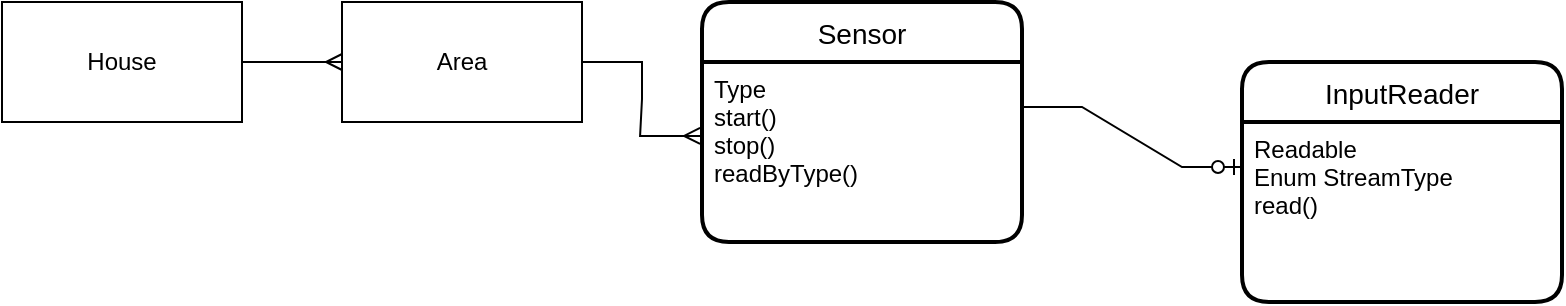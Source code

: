 <mxfile version="16.5.1" type="device"><diagram id="elzaugqEFr5oXEqu7BX0" name="Page-1"><mxGraphModel dx="1186" dy="601" grid="1" gridSize="10" guides="1" tooltips="1" connect="1" arrows="1" fold="1" page="1" pageScale="1" pageWidth="1600" pageHeight="900" math="0" shadow="0"><root><mxCell id="0"/><mxCell id="1" parent="0"/><mxCell id="9v_qV-173tXxbCUvVYNW-5" value="Area" style="rounded=0;whiteSpace=wrap;html=1;" parent="1" vertex="1"><mxGeometry x="260" y="30" width="120" height="60" as="geometry"/></mxCell><mxCell id="9v_qV-173tXxbCUvVYNW-6" value="House" style="rounded=0;whiteSpace=wrap;html=1;" parent="1" vertex="1"><mxGeometry x="90" y="30" width="120" height="60" as="geometry"/></mxCell><mxCell id="9v_qV-173tXxbCUvVYNW-14" value="" style="edgeStyle=entityRelationEdgeStyle;fontSize=12;html=1;endArrow=ERmany;rounded=0;" parent="1" source="9v_qV-173tXxbCUvVYNW-6" target="9v_qV-173tXxbCUvVYNW-5" edge="1"><mxGeometry width="100" height="100" relative="1" as="geometry"><mxPoint x="200" y="240" as="sourcePoint"/><mxPoint x="300" y="140" as="targetPoint"/></mxGeometry></mxCell><mxCell id="9v_qV-173tXxbCUvVYNW-15" value="" style="edgeStyle=entityRelationEdgeStyle;fontSize=12;html=1;endArrow=ERmany;rounded=0;exitX=1;exitY=0.5;exitDx=0;exitDy=0;entryX=-0.006;entryY=0.411;entryDx=0;entryDy=0;entryPerimeter=0;" parent="1" source="9v_qV-173tXxbCUvVYNW-5" target="9v_qV-173tXxbCUvVYNW-24" edge="1"><mxGeometry width="100" height="100" relative="1" as="geometry"><mxPoint x="450" y="130" as="sourcePoint"/><mxPoint x="440" y="80" as="targetPoint"/></mxGeometry></mxCell><mxCell id="9v_qV-173tXxbCUvVYNW-17" value="" style="edgeStyle=entityRelationEdgeStyle;fontSize=12;html=1;endArrow=ERzeroToOne;endFill=1;rounded=0;exitX=1;exitY=0.25;exitDx=0;exitDy=0;entryX=0;entryY=0.25;entryDx=0;entryDy=0;" parent="1" source="9v_qV-173tXxbCUvVYNW-24" target="9v_qV-173tXxbCUvVYNW-20" edge="1"><mxGeometry width="100" height="100" relative="1" as="geometry"><mxPoint x="560" y="80" as="sourcePoint"/><mxPoint x="700" y="80" as="targetPoint"/></mxGeometry></mxCell><mxCell id="9v_qV-173tXxbCUvVYNW-19" value="InputReader" style="swimlane;childLayout=stackLayout;horizontal=1;startSize=30;horizontalStack=0;rounded=1;fontSize=14;fontStyle=0;strokeWidth=2;resizeParent=0;resizeLast=1;shadow=0;dashed=0;align=center;" parent="1" vertex="1"><mxGeometry x="710" y="60" width="160" height="120" as="geometry"><mxRectangle x="710" y="60" width="110" height="30" as="alternateBounds"/></mxGeometry></mxCell><mxCell id="9v_qV-173tXxbCUvVYNW-20" value="Readable&#10;Enum StreamType&#10;read()" style="align=left;strokeColor=none;fillColor=none;spacingLeft=4;fontSize=12;verticalAlign=top;resizable=0;rotatable=0;part=1;" parent="9v_qV-173tXxbCUvVYNW-19" vertex="1"><mxGeometry y="30" width="160" height="90" as="geometry"/></mxCell><mxCell id="9v_qV-173tXxbCUvVYNW-23" value="Sensor" style="swimlane;childLayout=stackLayout;horizontal=1;startSize=30;horizontalStack=0;rounded=1;fontSize=14;fontStyle=0;strokeWidth=2;resizeParent=0;resizeLast=1;shadow=0;dashed=0;align=center;" parent="1" vertex="1"><mxGeometry x="440" y="30" width="160" height="120" as="geometry"/></mxCell><mxCell id="9v_qV-173tXxbCUvVYNW-24" value="Type&#10;start()&#10;stop()&#10;readByType()" style="align=left;strokeColor=none;fillColor=none;spacingLeft=4;fontSize=12;verticalAlign=top;resizable=0;rotatable=0;part=1;" parent="9v_qV-173tXxbCUvVYNW-23" vertex="1"><mxGeometry y="30" width="160" height="90" as="geometry"/></mxCell></root></mxGraphModel></diagram></mxfile>